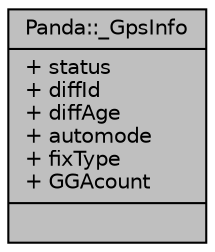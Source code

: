 digraph "Panda::_GpsInfo"
{
  edge [fontname="Helvetica",fontsize="10",labelfontname="Helvetica",labelfontsize="10"];
  node [fontname="Helvetica",fontsize="10",shape=record];
  Node1 [label="{Panda::_GpsInfo\n|+ status\l+ diffId\l+ diffAge\l+ automode\l+ fixType\l+ GGAcount\l|}",height=0.2,width=0.4,color="black", fillcolor="grey75", style="filled", fontcolor="black"];
}
